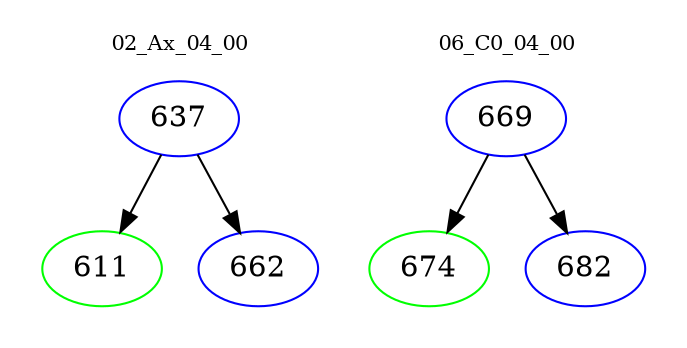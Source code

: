 digraph{
subgraph cluster_0 {
color = white
label = "02_Ax_04_00";
fontsize=10;
T0_637 [label="637", color="blue"]
T0_637 -> T0_611 [color="black"]
T0_611 [label="611", color="green"]
T0_637 -> T0_662 [color="black"]
T0_662 [label="662", color="blue"]
}
subgraph cluster_1 {
color = white
label = "06_C0_04_00";
fontsize=10;
T1_669 [label="669", color="blue"]
T1_669 -> T1_674 [color="black"]
T1_674 [label="674", color="green"]
T1_669 -> T1_682 [color="black"]
T1_682 [label="682", color="blue"]
}
}
